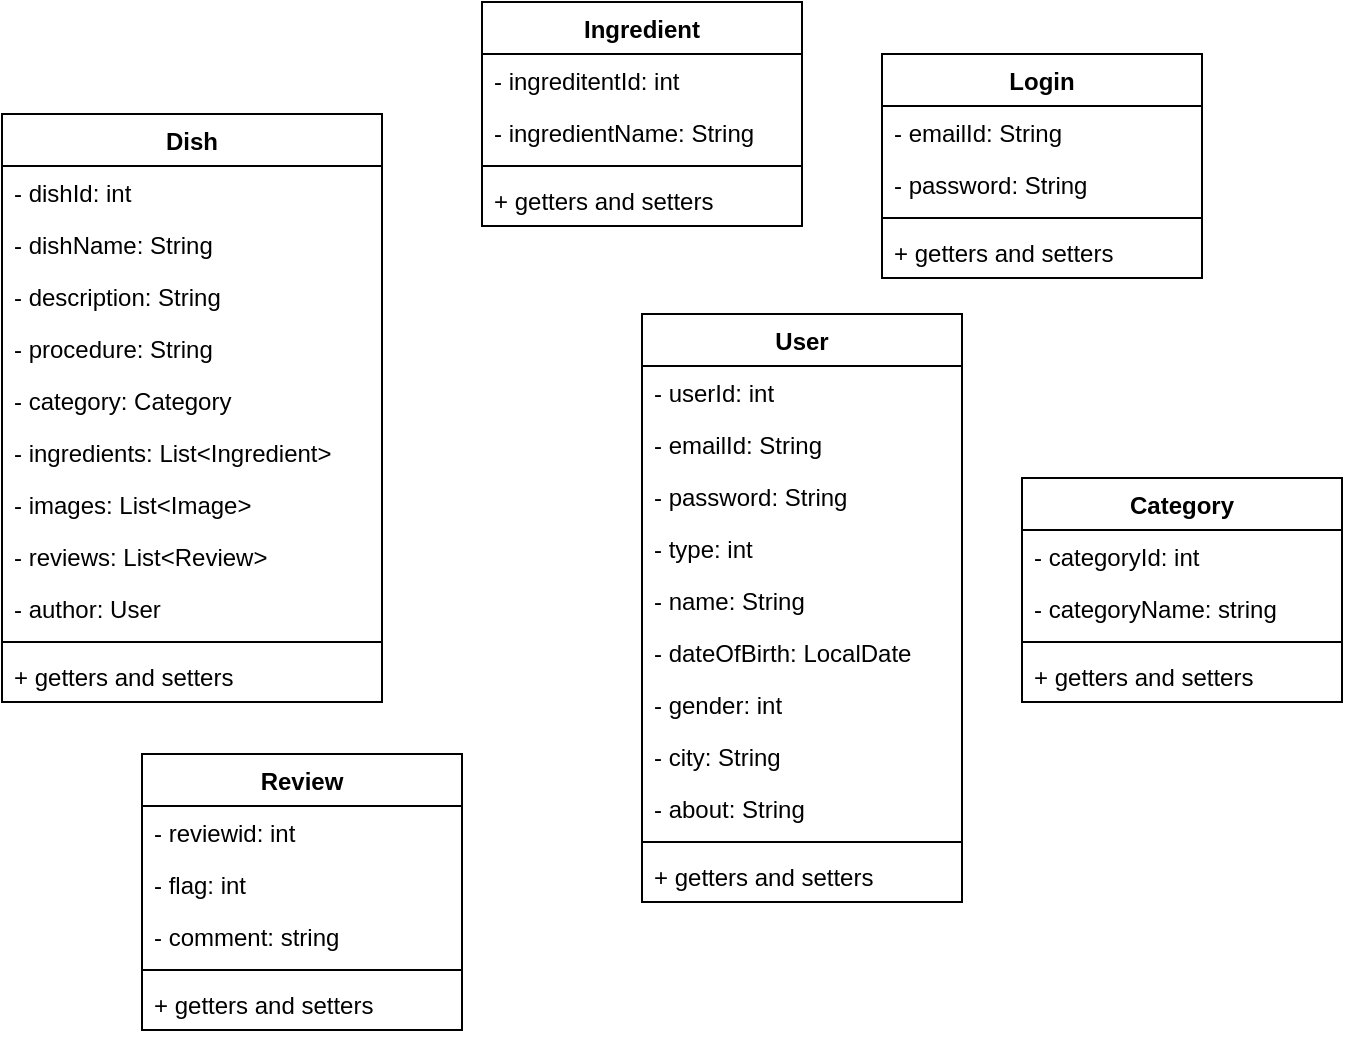 <mxfile version="12.3.9" type="device" pages="1"><diagram id="k73xOhiVvX1zrIMCErp2" name="Page-1"><mxGraphModel dx="868" dy="433" grid="1" gridSize="10" guides="1" tooltips="1" connect="1" arrows="1" fold="1" page="1" pageScale="1" pageWidth="850" pageHeight="1100" math="0" shadow="0"><root><mxCell id="0"/><mxCell id="1" parent="0"/><mxCell id="Iof77ZBq-X_BI-KAKdvK-1" value="Dish" style="swimlane;fontStyle=1;align=center;verticalAlign=top;childLayout=stackLayout;horizontal=1;startSize=26;horizontalStack=0;resizeParent=1;resizeParentMax=0;resizeLast=0;collapsible=1;marginBottom=0;" vertex="1" parent="1"><mxGeometry x="130" y="120" width="190" height="294" as="geometry"/></mxCell><mxCell id="Iof77ZBq-X_BI-KAKdvK-2" value="- dishId: int" style="text;strokeColor=none;fillColor=none;align=left;verticalAlign=top;spacingLeft=4;spacingRight=4;overflow=hidden;rotatable=0;points=[[0,0.5],[1,0.5]];portConstraint=eastwest;" vertex="1" parent="Iof77ZBq-X_BI-KAKdvK-1"><mxGeometry y="26" width="190" height="26" as="geometry"/></mxCell><mxCell id="Iof77ZBq-X_BI-KAKdvK-5" value="- dishName: String" style="text;strokeColor=none;fillColor=none;align=left;verticalAlign=top;spacingLeft=4;spacingRight=4;overflow=hidden;rotatable=0;points=[[0,0.5],[1,0.5]];portConstraint=eastwest;" vertex="1" parent="Iof77ZBq-X_BI-KAKdvK-1"><mxGeometry y="52" width="190" height="26" as="geometry"/></mxCell><mxCell id="Iof77ZBq-X_BI-KAKdvK-8" value="- description: String" style="text;strokeColor=none;fillColor=none;align=left;verticalAlign=top;spacingLeft=4;spacingRight=4;overflow=hidden;rotatable=0;points=[[0,0.5],[1,0.5]];portConstraint=eastwest;" vertex="1" parent="Iof77ZBq-X_BI-KAKdvK-1"><mxGeometry y="78" width="190" height="26" as="geometry"/></mxCell><mxCell id="Iof77ZBq-X_BI-KAKdvK-7" value="- procedure: String" style="text;strokeColor=none;fillColor=none;align=left;verticalAlign=top;spacingLeft=4;spacingRight=4;overflow=hidden;rotatable=0;points=[[0,0.5],[1,0.5]];portConstraint=eastwest;" vertex="1" parent="Iof77ZBq-X_BI-KAKdvK-1"><mxGeometry y="104" width="190" height="26" as="geometry"/></mxCell><mxCell id="Iof77ZBq-X_BI-KAKdvK-6" value="- category: Category" style="text;strokeColor=none;fillColor=none;align=left;verticalAlign=top;spacingLeft=4;spacingRight=4;overflow=hidden;rotatable=0;points=[[0,0.5],[1,0.5]];portConstraint=eastwest;" vertex="1" parent="Iof77ZBq-X_BI-KAKdvK-1"><mxGeometry y="130" width="190" height="26" as="geometry"/></mxCell><mxCell id="Iof77ZBq-X_BI-KAKdvK-10" value="- ingredients: List&lt;Ingredient&gt;" style="text;strokeColor=none;fillColor=none;align=left;verticalAlign=top;spacingLeft=4;spacingRight=4;overflow=hidden;rotatable=0;points=[[0,0.5],[1,0.5]];portConstraint=eastwest;" vertex="1" parent="Iof77ZBq-X_BI-KAKdvK-1"><mxGeometry y="156" width="190" height="26" as="geometry"/></mxCell><mxCell id="Iof77ZBq-X_BI-KAKdvK-9" value="- images: List&lt;Image&gt;" style="text;strokeColor=none;fillColor=none;align=left;verticalAlign=top;spacingLeft=4;spacingRight=4;overflow=hidden;rotatable=0;points=[[0,0.5],[1,0.5]];portConstraint=eastwest;" vertex="1" parent="Iof77ZBq-X_BI-KAKdvK-1"><mxGeometry y="182" width="190" height="26" as="geometry"/></mxCell><mxCell id="Iof77ZBq-X_BI-KAKdvK-11" value="- reviews: List&lt;Review&gt;" style="text;strokeColor=none;fillColor=none;align=left;verticalAlign=top;spacingLeft=4;spacingRight=4;overflow=hidden;rotatable=0;points=[[0,0.5],[1,0.5]];portConstraint=eastwest;" vertex="1" parent="Iof77ZBq-X_BI-KAKdvK-1"><mxGeometry y="208" width="190" height="26" as="geometry"/></mxCell><mxCell id="Iof77ZBq-X_BI-KAKdvK-13" value="- author: User" style="text;strokeColor=none;fillColor=none;align=left;verticalAlign=top;spacingLeft=4;spacingRight=4;overflow=hidden;rotatable=0;points=[[0,0.5],[1,0.5]];portConstraint=eastwest;" vertex="1" parent="Iof77ZBq-X_BI-KAKdvK-1"><mxGeometry y="234" width="190" height="26" as="geometry"/></mxCell><mxCell id="Iof77ZBq-X_BI-KAKdvK-3" value="" style="line;strokeWidth=1;fillColor=none;align=left;verticalAlign=middle;spacingTop=-1;spacingLeft=3;spacingRight=3;rotatable=0;labelPosition=right;points=[];portConstraint=eastwest;" vertex="1" parent="Iof77ZBq-X_BI-KAKdvK-1"><mxGeometry y="260" width="190" height="8" as="geometry"/></mxCell><mxCell id="Iof77ZBq-X_BI-KAKdvK-4" value="+ getters and setters" style="text;strokeColor=none;fillColor=none;align=left;verticalAlign=top;spacingLeft=4;spacingRight=4;overflow=hidden;rotatable=0;points=[[0,0.5],[1,0.5]];portConstraint=eastwest;" vertex="1" parent="Iof77ZBq-X_BI-KAKdvK-1"><mxGeometry y="268" width="190" height="26" as="geometry"/></mxCell><mxCell id="Iof77ZBq-X_BI-KAKdvK-14" value="Category" style="swimlane;fontStyle=1;align=center;verticalAlign=top;childLayout=stackLayout;horizontal=1;startSize=26;horizontalStack=0;resizeParent=1;resizeParentMax=0;resizeLast=0;collapsible=1;marginBottom=0;" vertex="1" parent="1"><mxGeometry x="640" y="302" width="160" height="112" as="geometry"/></mxCell><mxCell id="Iof77ZBq-X_BI-KAKdvK-15" value="- categoryId: int" style="text;strokeColor=none;fillColor=none;align=left;verticalAlign=top;spacingLeft=4;spacingRight=4;overflow=hidden;rotatable=0;points=[[0,0.5],[1,0.5]];portConstraint=eastwest;" vertex="1" parent="Iof77ZBq-X_BI-KAKdvK-14"><mxGeometry y="26" width="160" height="26" as="geometry"/></mxCell><mxCell id="Iof77ZBq-X_BI-KAKdvK-18" value="- categoryName: string" style="text;strokeColor=none;fillColor=none;align=left;verticalAlign=top;spacingLeft=4;spacingRight=4;overflow=hidden;rotatable=0;points=[[0,0.5],[1,0.5]];portConstraint=eastwest;" vertex="1" parent="Iof77ZBq-X_BI-KAKdvK-14"><mxGeometry y="52" width="160" height="26" as="geometry"/></mxCell><mxCell id="Iof77ZBq-X_BI-KAKdvK-16" value="" style="line;strokeWidth=1;fillColor=none;align=left;verticalAlign=middle;spacingTop=-1;spacingLeft=3;spacingRight=3;rotatable=0;labelPosition=right;points=[];portConstraint=eastwest;" vertex="1" parent="Iof77ZBq-X_BI-KAKdvK-14"><mxGeometry y="78" width="160" height="8" as="geometry"/></mxCell><mxCell id="Iof77ZBq-X_BI-KAKdvK-50" value="+ getters and setters" style="text;strokeColor=none;fillColor=none;align=left;verticalAlign=top;spacingLeft=4;spacingRight=4;overflow=hidden;rotatable=0;points=[[0,0.5],[1,0.5]];portConstraint=eastwest;" vertex="1" parent="Iof77ZBq-X_BI-KAKdvK-14"><mxGeometry y="86" width="160" height="26" as="geometry"/></mxCell><mxCell id="Iof77ZBq-X_BI-KAKdvK-19" value="Review" style="swimlane;fontStyle=1;align=center;verticalAlign=top;childLayout=stackLayout;horizontal=1;startSize=26;horizontalStack=0;resizeParent=1;resizeParentMax=0;resizeLast=0;collapsible=1;marginBottom=0;" vertex="1" parent="1"><mxGeometry x="200" y="440" width="160" height="138" as="geometry"/></mxCell><mxCell id="Iof77ZBq-X_BI-KAKdvK-20" value="- reviewid: int" style="text;strokeColor=none;fillColor=none;align=left;verticalAlign=top;spacingLeft=4;spacingRight=4;overflow=hidden;rotatable=0;points=[[0,0.5],[1,0.5]];portConstraint=eastwest;" vertex="1" parent="Iof77ZBq-X_BI-KAKdvK-19"><mxGeometry y="26" width="160" height="26" as="geometry"/></mxCell><mxCell id="Iof77ZBq-X_BI-KAKdvK-24" value="- flag: int" style="text;strokeColor=none;fillColor=none;align=left;verticalAlign=top;spacingLeft=4;spacingRight=4;overflow=hidden;rotatable=0;points=[[0,0.5],[1,0.5]];portConstraint=eastwest;" vertex="1" parent="Iof77ZBq-X_BI-KAKdvK-19"><mxGeometry y="52" width="160" height="26" as="geometry"/></mxCell><mxCell id="Iof77ZBq-X_BI-KAKdvK-21" value="- comment: string" style="text;strokeColor=none;fillColor=none;align=left;verticalAlign=top;spacingLeft=4;spacingRight=4;overflow=hidden;rotatable=0;points=[[0,0.5],[1,0.5]];portConstraint=eastwest;" vertex="1" parent="Iof77ZBq-X_BI-KAKdvK-19"><mxGeometry y="78" width="160" height="26" as="geometry"/></mxCell><mxCell id="Iof77ZBq-X_BI-KAKdvK-22" value="" style="line;strokeWidth=1;fillColor=none;align=left;verticalAlign=middle;spacingTop=-1;spacingLeft=3;spacingRight=3;rotatable=0;labelPosition=right;points=[];portConstraint=eastwest;" vertex="1" parent="Iof77ZBq-X_BI-KAKdvK-19"><mxGeometry y="104" width="160" height="8" as="geometry"/></mxCell><mxCell id="Iof77ZBq-X_BI-KAKdvK-47" value="+ getters and setters" style="text;strokeColor=none;fillColor=none;align=left;verticalAlign=top;spacingLeft=4;spacingRight=4;overflow=hidden;rotatable=0;points=[[0,0.5],[1,0.5]];portConstraint=eastwest;" vertex="1" parent="Iof77ZBq-X_BI-KAKdvK-19"><mxGeometry y="112" width="160" height="26" as="geometry"/></mxCell><mxCell id="Iof77ZBq-X_BI-KAKdvK-25" value="Ingredient" style="swimlane;fontStyle=1;align=center;verticalAlign=top;childLayout=stackLayout;horizontal=1;startSize=26;horizontalStack=0;resizeParent=1;resizeParentMax=0;resizeLast=0;collapsible=1;marginBottom=0;" vertex="1" parent="1"><mxGeometry x="370" y="64" width="160" height="112" as="geometry"/></mxCell><mxCell id="Iof77ZBq-X_BI-KAKdvK-26" value="- ingreditentId: int" style="text;strokeColor=none;fillColor=none;align=left;verticalAlign=top;spacingLeft=4;spacingRight=4;overflow=hidden;rotatable=0;points=[[0,0.5],[1,0.5]];portConstraint=eastwest;" vertex="1" parent="Iof77ZBq-X_BI-KAKdvK-25"><mxGeometry y="26" width="160" height="26" as="geometry"/></mxCell><mxCell id="Iof77ZBq-X_BI-KAKdvK-27" value="- ingredientName: String" style="text;strokeColor=none;fillColor=none;align=left;verticalAlign=top;spacingLeft=4;spacingRight=4;overflow=hidden;rotatable=0;points=[[0,0.5],[1,0.5]];portConstraint=eastwest;" vertex="1" parent="Iof77ZBq-X_BI-KAKdvK-25"><mxGeometry y="52" width="160" height="26" as="geometry"/></mxCell><mxCell id="Iof77ZBq-X_BI-KAKdvK-28" value="" style="line;strokeWidth=1;fillColor=none;align=left;verticalAlign=middle;spacingTop=-1;spacingLeft=3;spacingRight=3;rotatable=0;labelPosition=right;points=[];portConstraint=eastwest;" vertex="1" parent="Iof77ZBq-X_BI-KAKdvK-25"><mxGeometry y="78" width="160" height="8" as="geometry"/></mxCell><mxCell id="Iof77ZBq-X_BI-KAKdvK-51" value="+ getters and setters" style="text;strokeColor=none;fillColor=none;align=left;verticalAlign=top;spacingLeft=4;spacingRight=4;overflow=hidden;rotatable=0;points=[[0,0.5],[1,0.5]];portConstraint=eastwest;" vertex="1" parent="Iof77ZBq-X_BI-KAKdvK-25"><mxGeometry y="86" width="160" height="26" as="geometry"/></mxCell><mxCell id="Iof77ZBq-X_BI-KAKdvK-30" value="User" style="swimlane;fontStyle=1;align=center;verticalAlign=top;childLayout=stackLayout;horizontal=1;startSize=26;horizontalStack=0;resizeParent=1;resizeParentMax=0;resizeLast=0;collapsible=1;marginBottom=0;" vertex="1" parent="1"><mxGeometry x="450" y="220" width="160" height="294" as="geometry"/></mxCell><mxCell id="Iof77ZBq-X_BI-KAKdvK-34" value="- userId: int" style="text;strokeColor=none;fillColor=none;align=left;verticalAlign=top;spacingLeft=4;spacingRight=4;overflow=hidden;rotatable=0;points=[[0,0.5],[1,0.5]];portConstraint=eastwest;" vertex="1" parent="Iof77ZBq-X_BI-KAKdvK-30"><mxGeometry y="26" width="160" height="26" as="geometry"/></mxCell><mxCell id="Iof77ZBq-X_BI-KAKdvK-31" value="- emailId: String" style="text;strokeColor=none;fillColor=none;align=left;verticalAlign=top;spacingLeft=4;spacingRight=4;overflow=hidden;rotatable=0;points=[[0,0.5],[1,0.5]];portConstraint=eastwest;" vertex="1" parent="Iof77ZBq-X_BI-KAKdvK-30"><mxGeometry y="52" width="160" height="26" as="geometry"/></mxCell><mxCell id="Iof77ZBq-X_BI-KAKdvK-36" value="- password: String" style="text;strokeColor=none;fillColor=none;align=left;verticalAlign=top;spacingLeft=4;spacingRight=4;overflow=hidden;rotatable=0;points=[[0,0.5],[1,0.5]];portConstraint=eastwest;" vertex="1" parent="Iof77ZBq-X_BI-KAKdvK-30"><mxGeometry y="78" width="160" height="26" as="geometry"/></mxCell><mxCell id="Iof77ZBq-X_BI-KAKdvK-35" value="- type: int" style="text;strokeColor=none;fillColor=none;align=left;verticalAlign=top;spacingLeft=4;spacingRight=4;overflow=hidden;rotatable=0;points=[[0,0.5],[1,0.5]];portConstraint=eastwest;" vertex="1" parent="Iof77ZBq-X_BI-KAKdvK-30"><mxGeometry y="104" width="160" height="26" as="geometry"/></mxCell><mxCell id="Iof77ZBq-X_BI-KAKdvK-39" value="- name: String" style="text;strokeColor=none;fillColor=none;align=left;verticalAlign=top;spacingLeft=4;spacingRight=4;overflow=hidden;rotatable=0;points=[[0,0.5],[1,0.5]];portConstraint=eastwest;" vertex="1" parent="Iof77ZBq-X_BI-KAKdvK-30"><mxGeometry y="130" width="160" height="26" as="geometry"/></mxCell><mxCell id="Iof77ZBq-X_BI-KAKdvK-37" value="- dateOfBirth: LocalDate" style="text;strokeColor=none;fillColor=none;align=left;verticalAlign=top;spacingLeft=4;spacingRight=4;overflow=hidden;rotatable=0;points=[[0,0.5],[1,0.5]];portConstraint=eastwest;" vertex="1" parent="Iof77ZBq-X_BI-KAKdvK-30"><mxGeometry y="156" width="160" height="26" as="geometry"/></mxCell><mxCell id="Iof77ZBq-X_BI-KAKdvK-38" value="- gender: int" style="text;strokeColor=none;fillColor=none;align=left;verticalAlign=top;spacingLeft=4;spacingRight=4;overflow=hidden;rotatable=0;points=[[0,0.5],[1,0.5]];portConstraint=eastwest;" vertex="1" parent="Iof77ZBq-X_BI-KAKdvK-30"><mxGeometry y="182" width="160" height="26" as="geometry"/></mxCell><mxCell id="Iof77ZBq-X_BI-KAKdvK-41" value="- city: String" style="text;strokeColor=none;fillColor=none;align=left;verticalAlign=top;spacingLeft=4;spacingRight=4;overflow=hidden;rotatable=0;points=[[0,0.5],[1,0.5]];portConstraint=eastwest;" vertex="1" parent="Iof77ZBq-X_BI-KAKdvK-30"><mxGeometry y="208" width="160" height="26" as="geometry"/></mxCell><mxCell id="Iof77ZBq-X_BI-KAKdvK-40" value="- about: String" style="text;strokeColor=none;fillColor=none;align=left;verticalAlign=top;spacingLeft=4;spacingRight=4;overflow=hidden;rotatable=0;points=[[0,0.5],[1,0.5]];portConstraint=eastwest;" vertex="1" parent="Iof77ZBq-X_BI-KAKdvK-30"><mxGeometry y="234" width="160" height="26" as="geometry"/></mxCell><mxCell id="Iof77ZBq-X_BI-KAKdvK-32" value="" style="line;strokeWidth=1;fillColor=none;align=left;verticalAlign=middle;spacingTop=-1;spacingLeft=3;spacingRight=3;rotatable=0;labelPosition=right;points=[];portConstraint=eastwest;" vertex="1" parent="Iof77ZBq-X_BI-KAKdvK-30"><mxGeometry y="260" width="160" height="8" as="geometry"/></mxCell><mxCell id="Iof77ZBq-X_BI-KAKdvK-48" value="+ getters and setters" style="text;strokeColor=none;fillColor=none;align=left;verticalAlign=top;spacingLeft=4;spacingRight=4;overflow=hidden;rotatable=0;points=[[0,0.5],[1,0.5]];portConstraint=eastwest;" vertex="1" parent="Iof77ZBq-X_BI-KAKdvK-30"><mxGeometry y="268" width="160" height="26" as="geometry"/></mxCell><mxCell id="Iof77ZBq-X_BI-KAKdvK-42" value="Login" style="swimlane;fontStyle=1;align=center;verticalAlign=top;childLayout=stackLayout;horizontal=1;startSize=26;horizontalStack=0;resizeParent=1;resizeParentMax=0;resizeLast=0;collapsible=1;marginBottom=0;" vertex="1" parent="1"><mxGeometry x="570" y="90" width="160" height="112" as="geometry"/></mxCell><mxCell id="Iof77ZBq-X_BI-KAKdvK-43" value="- emailId: String" style="text;strokeColor=none;fillColor=none;align=left;verticalAlign=top;spacingLeft=4;spacingRight=4;overflow=hidden;rotatable=0;points=[[0,0.5],[1,0.5]];portConstraint=eastwest;" vertex="1" parent="Iof77ZBq-X_BI-KAKdvK-42"><mxGeometry y="26" width="160" height="26" as="geometry"/></mxCell><mxCell id="Iof77ZBq-X_BI-KAKdvK-44" value="- password: String" style="text;strokeColor=none;fillColor=none;align=left;verticalAlign=top;spacingLeft=4;spacingRight=4;overflow=hidden;rotatable=0;points=[[0,0.5],[1,0.5]];portConstraint=eastwest;" vertex="1" parent="Iof77ZBq-X_BI-KAKdvK-42"><mxGeometry y="52" width="160" height="26" as="geometry"/></mxCell><mxCell id="Iof77ZBq-X_BI-KAKdvK-45" value="" style="line;strokeWidth=1;fillColor=none;align=left;verticalAlign=middle;spacingTop=-1;spacingLeft=3;spacingRight=3;rotatable=0;labelPosition=right;points=[];portConstraint=eastwest;" vertex="1" parent="Iof77ZBq-X_BI-KAKdvK-42"><mxGeometry y="78" width="160" height="8" as="geometry"/></mxCell><mxCell id="Iof77ZBq-X_BI-KAKdvK-49" value="+ getters and setters" style="text;strokeColor=none;fillColor=none;align=left;verticalAlign=top;spacingLeft=4;spacingRight=4;overflow=hidden;rotatable=0;points=[[0,0.5],[1,0.5]];portConstraint=eastwest;" vertex="1" parent="Iof77ZBq-X_BI-KAKdvK-42"><mxGeometry y="86" width="160" height="26" as="geometry"/></mxCell></root></mxGraphModel></diagram></mxfile>